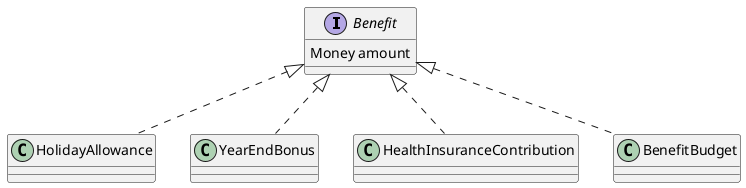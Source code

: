 @startuml

interface Benefit {
    Money amount
}

Benefit <|.. HolidayAllowance
Benefit <|.. YearEndBonus
Benefit <|.. HealthInsuranceContribution
Benefit <|.. BenefitBudget

@enduml